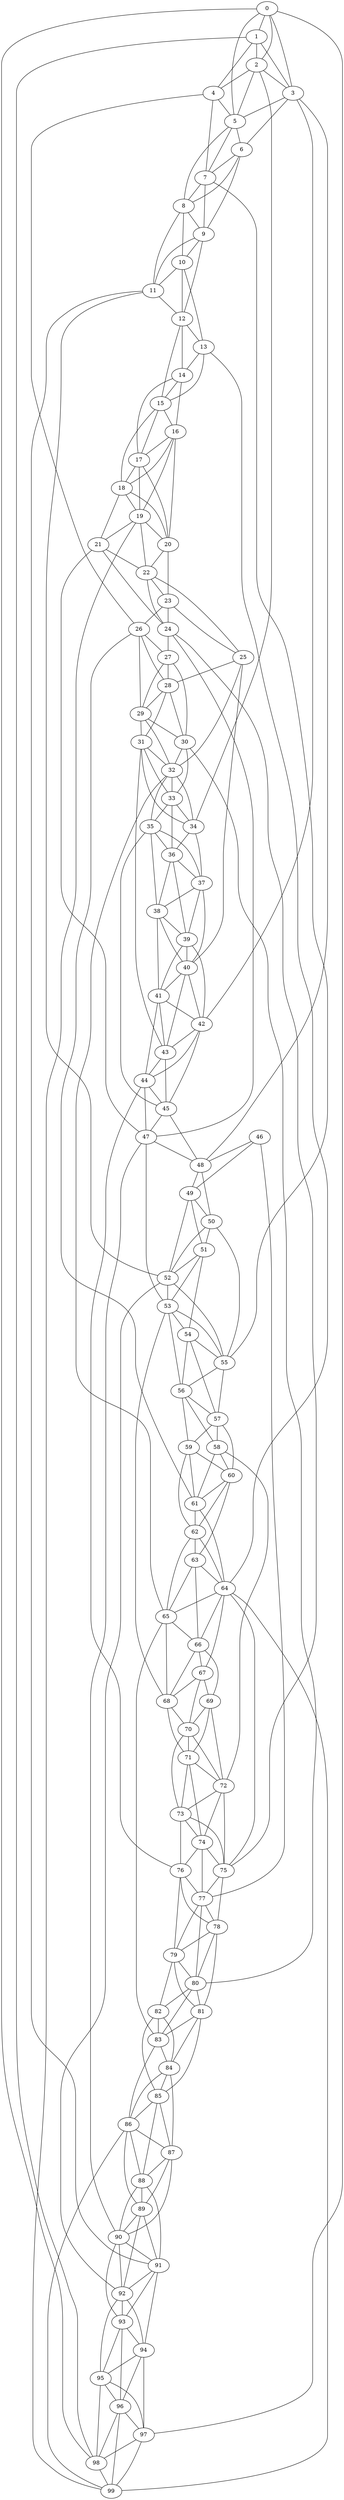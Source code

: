 strict graph "watts_strogatz_graph(100,6,0.1)" {
0;
1;
2;
3;
4;
5;
6;
7;
8;
9;
10;
11;
12;
13;
14;
15;
16;
17;
18;
19;
20;
21;
22;
23;
24;
25;
26;
27;
28;
29;
30;
31;
32;
33;
34;
35;
36;
37;
38;
39;
40;
41;
42;
43;
44;
45;
46;
47;
48;
49;
50;
51;
52;
53;
54;
55;
56;
57;
58;
59;
60;
61;
62;
63;
64;
65;
66;
67;
68;
69;
70;
71;
72;
73;
74;
75;
76;
77;
78;
79;
80;
81;
82;
83;
84;
85;
86;
87;
88;
89;
90;
91;
92;
93;
94;
95;
96;
97;
98;
99;
0 -- 1  [is_available=True, prob="0.0016511684473"];
0 -- 2  [is_available=True, prob="1.0"];
0 -- 3  [is_available=True, prob="0.408209456101"];
0 -- 5  [is_available=True, prob="0.637783721432"];
0 -- 97  [is_available=True, prob="0.925781547155"];
0 -- 98  [is_available=True, prob="1.0"];
1 -- 2  [is_available=True, prob="0.878967549847"];
1 -- 4  [is_available=True, prob="1.0"];
1 -- 98  [is_available=True, prob="0.131066842677"];
1 -- 3  [is_available=True, prob="0.596827892421"];
2 -- 34  [is_available=True, prob="0.933392320841"];
2 -- 3  [is_available=True, prob="1.0"];
2 -- 4  [is_available=True, prob="0.549585237991"];
2 -- 5  [is_available=True, prob="0.845011184155"];
3 -- 5  [is_available=True, prob="0.543986977788"];
3 -- 6  [is_available=True, prob="0.606034608239"];
3 -- 42  [is_available=True, prob="0.626032798516"];
3 -- 48  [is_available=True, prob="1.0"];
4 -- 5  [is_available=True, prob="0.0237808492551"];
4 -- 7  [is_available=True, prob="1.0"];
4 -- 26  [is_available=True, prob="1.0"];
5 -- 6  [is_available=True, prob="1.0"];
5 -- 7  [is_available=True, prob="0.693394454529"];
5 -- 8  [is_available=True, prob="0.416646541498"];
6 -- 7  [is_available=True, prob="1.0"];
6 -- 8  [is_available=True, prob="0.536167467252"];
6 -- 9  [is_available=True, prob="0.224222994362"];
7 -- 8  [is_available=True, prob="1.0"];
7 -- 9  [is_available=True, prob="0.791128827281"];
7 -- 55  [is_available=True, prob="0.503971540587"];
8 -- 9  [is_available=True, prob="0.452013813166"];
8 -- 10  [is_available=True, prob="0.282176310441"];
8 -- 11  [is_available=True, prob="0.241915321159"];
9 -- 10  [is_available=True, prob="0.377351033465"];
9 -- 11  [is_available=True, prob="0.834468965315"];
9 -- 12  [is_available=True, prob="0.324148223551"];
10 -- 11  [is_available=True, prob="0.976988637783"];
10 -- 12  [is_available=True, prob="0.525375731025"];
10 -- 13  [is_available=True, prob="0.991535727426"];
11 -- 12  [is_available=True, prob="0.0130870710547"];
11 -- 52  [is_available=True, prob="0.104585047744"];
11 -- 91  [is_available=True, prob="1.0"];
12 -- 13  [is_available=True, prob="0.520594805089"];
12 -- 14  [is_available=True, prob="1.0"];
12 -- 15  [is_available=True, prob="1.0"];
13 -- 64  [is_available=True, prob="1.0"];
13 -- 14  [is_available=True, prob="0.963660124555"];
13 -- 15  [is_available=True, prob="0.652401326655"];
14 -- 15  [is_available=True, prob="0.94415951339"];
14 -- 16  [is_available=True, prob="0.0173062588342"];
14 -- 17  [is_available=True, prob="0.657135598573"];
15 -- 16  [is_available=True, prob="0.660119653486"];
15 -- 17  [is_available=True, prob="0.532051866963"];
15 -- 18  [is_available=True, prob="0.190621095475"];
16 -- 17  [is_available=True, prob="1.0"];
16 -- 18  [is_available=True, prob="0.840266675597"];
16 -- 19  [is_available=True, prob="0.0100985487196"];
16 -- 20  [is_available=True, prob="0.705159146487"];
17 -- 18  [is_available=True, prob="0.339098399818"];
17 -- 19  [is_available=True, prob="1.0"];
17 -- 20  [is_available=True, prob="0.728279177932"];
18 -- 19  [is_available=True, prob="0.880364939845"];
18 -- 20  [is_available=True, prob="0.175992164372"];
18 -- 21  [is_available=True, prob="0.242972022561"];
19 -- 99  [is_available=True, prob="0.970966866693"];
19 -- 20  [is_available=True, prob="0.840569660749"];
19 -- 21  [is_available=True, prob="0.742202392166"];
19 -- 22  [is_available=True, prob="0.188786391342"];
20 -- 22  [is_available=True, prob="1.0"];
20 -- 23  [is_available=True, prob="1.0"];
21 -- 47  [is_available=True, prob="1.0"];
21 -- 22  [is_available=True, prob="0.423408266364"];
21 -- 24  [is_available=True, prob="0.297904564255"];
22 -- 23  [is_available=True, prob="0.150963036075"];
22 -- 24  [is_available=True, prob="0.163245444061"];
22 -- 25  [is_available=True, prob="0.548562356554"];
23 -- 24  [is_available=True, prob="1.0"];
23 -- 25  [is_available=True, prob="0.585685927589"];
23 -- 26  [is_available=True, prob="1.0"];
24 -- 75  [is_available=True, prob="0.319457052279"];
24 -- 47  [is_available=True, prob="0.823493527303"];
24 -- 27  [is_available=True, prob="0.271235484715"];
25 -- 32  [is_available=True, prob="0.148879409053"];
25 -- 40  [is_available=True, prob="0.201572935483"];
25 -- 28  [is_available=True, prob="1.0"];
26 -- 61  [is_available=True, prob="0.925242670605"];
26 -- 27  [is_available=True, prob="0.190588291611"];
26 -- 28  [is_available=True, prob="0.271682969514"];
26 -- 29  [is_available=True, prob="1.0"];
27 -- 28  [is_available=True, prob="1.0"];
27 -- 29  [is_available=True, prob="0.117124910777"];
27 -- 30  [is_available=True, prob="0.226691027044"];
28 -- 29  [is_available=True, prob="0.320094618785"];
28 -- 30  [is_available=True, prob="0.850856067556"];
28 -- 31  [is_available=True, prob="0.448793425908"];
29 -- 32  [is_available=True, prob="0.197084876701"];
29 -- 30  [is_available=True, prob="0.917075751774"];
29 -- 31  [is_available=True, prob="1.0"];
30 -- 32  [is_available=True, prob="0.194632301045"];
30 -- 33  [is_available=True, prob="0.813179105489"];
30 -- 80  [is_available=True, prob="0.497327836367"];
31 -- 32  [is_available=True, prob="1.0"];
31 -- 33  [is_available=True, prob="0.99820050985"];
31 -- 34  [is_available=True, prob="0.439759085683"];
31 -- 43  [is_available=True, prob="0.246839437835"];
32 -- 33  [is_available=True, prob="0.966961945929"];
32 -- 34  [is_available=True, prob="0.648519792349"];
32 -- 35  [is_available=True, prob="0.563892741082"];
32 -- 65  [is_available=True, prob="0.567790096902"];
33 -- 34  [is_available=True, prob="0.684179284932"];
33 -- 35  [is_available=True, prob="0.550209226754"];
33 -- 36  [is_available=True, prob="0.0719631089277"];
34 -- 36  [is_available=True, prob="1.0"];
34 -- 37  [is_available=True, prob="0.0863988786364"];
35 -- 36  [is_available=True, prob="0.94872936232"];
35 -- 37  [is_available=True, prob="0.838951953483"];
35 -- 38  [is_available=True, prob="0.0905346599179"];
35 -- 45  [is_available=True, prob="0.964218601611"];
36 -- 37  [is_available=True, prob="0.710779441877"];
36 -- 38  [is_available=True, prob="0.208599996871"];
36 -- 39  [is_available=True, prob="1.0"];
37 -- 38  [is_available=True, prob="1.0"];
37 -- 39  [is_available=True, prob="0.872866840213"];
37 -- 40  [is_available=True, prob="0.771834362965"];
38 -- 39  [is_available=True, prob="1.0"];
38 -- 40  [is_available=True, prob="0.706666133588"];
38 -- 41  [is_available=True, prob="0.382087546204"];
39 -- 40  [is_available=True, prob="1.0"];
39 -- 41  [is_available=True, prob="0.876362357071"];
39 -- 42  [is_available=True, prob="1.0"];
40 -- 41  [is_available=True, prob="0.720593597824"];
40 -- 42  [is_available=True, prob="0.292645544035"];
40 -- 43  [is_available=True, prob="0.568910451482"];
41 -- 42  [is_available=True, prob="0.234002643492"];
41 -- 43  [is_available=True, prob="1.0"];
41 -- 44  [is_available=True, prob="1.0"];
42 -- 43  [is_available=True, prob="0.374856058561"];
42 -- 44  [is_available=True, prob="0.187556794504"];
42 -- 45  [is_available=True, prob="0.458454132866"];
43 -- 44  [is_available=True, prob="1.0"];
43 -- 45  [is_available=True, prob="0.342773149548"];
44 -- 76  [is_available=True, prob="1.0"];
44 -- 45  [is_available=True, prob="1.0"];
44 -- 47  [is_available=True, prob="0.683323407429"];
45 -- 47  [is_available=True, prob="0.381433055893"];
45 -- 48  [is_available=True, prob="0.430738559671"];
46 -- 77  [is_available=True, prob="0.625073172844"];
46 -- 48  [is_available=True, prob="0.401450728032"];
46 -- 49  [is_available=True, prob="0.0993716394517"];
47 -- 48  [is_available=True, prob="1.0"];
47 -- 90  [is_available=True, prob="0.797349340074"];
47 -- 53  [is_available=True, prob="0.685666689147"];
48 -- 49  [is_available=True, prob="0.61915029218"];
48 -- 50  [is_available=True, prob="1.0"];
49 -- 50  [is_available=True, prob="1.0"];
49 -- 51  [is_available=True, prob="1.0"];
49 -- 52  [is_available=True, prob="0.934689434601"];
50 -- 51  [is_available=True, prob="1.0"];
50 -- 52  [is_available=True, prob="0.850400743988"];
50 -- 55  [is_available=True, prob="0.734165827527"];
51 -- 52  [is_available=True, prob="0.560675037544"];
51 -- 53  [is_available=True, prob="0.0213064621945"];
51 -- 54  [is_available=True, prob="0.586486300908"];
52 -- 53  [is_available=True, prob="0.492159318536"];
52 -- 55  [is_available=True, prob="1.0"];
52 -- 92  [is_available=True, prob="0.111826552417"];
53 -- 68  [is_available=True, prob="1.0"];
53 -- 54  [is_available=True, prob="1.0"];
53 -- 55  [is_available=True, prob="0.985986353249"];
53 -- 56  [is_available=True, prob="1.0"];
54 -- 55  [is_available=True, prob="0.910072564777"];
54 -- 56  [is_available=True, prob="0.96263070078"];
54 -- 57  [is_available=True, prob="0.423294256426"];
55 -- 56  [is_available=True, prob="0.96744897673"];
55 -- 57  [is_available=True, prob="0.151299681989"];
56 -- 57  [is_available=True, prob="1.0"];
56 -- 58  [is_available=True, prob="0.544332054241"];
56 -- 59  [is_available=True, prob="0.799463344782"];
57 -- 58  [is_available=True, prob="0.886575273366"];
57 -- 59  [is_available=True, prob="1.0"];
57 -- 60  [is_available=True, prob="0.660246119652"];
58 -- 72  [is_available=True, prob="0.847288699711"];
58 -- 60  [is_available=True, prob="1.0"];
58 -- 61  [is_available=True, prob="0.167490799361"];
59 -- 60  [is_available=True, prob="0.0519178466398"];
59 -- 61  [is_available=True, prob="0.148060089952"];
59 -- 62  [is_available=True, prob="0.856334036947"];
60 -- 61  [is_available=True, prob="0.982506620977"];
60 -- 62  [is_available=True, prob="0.229454841732"];
60 -- 63  [is_available=True, prob="0.0548312819303"];
61 -- 64  [is_available=True, prob="0.316997936704"];
61 -- 62  [is_available=True, prob="0.763557828249"];
62 -- 64  [is_available=True, prob="1.0"];
62 -- 65  [is_available=True, prob="0.723941395194"];
62 -- 63  [is_available=True, prob="0.435964742698"];
63 -- 64  [is_available=True, prob="0.333651262843"];
63 -- 65  [is_available=True, prob="1.0"];
63 -- 66  [is_available=True, prob="0.926110773976"];
64 -- 65  [is_available=True, prob="1.0"];
64 -- 66  [is_available=True, prob="0.992072146414"];
64 -- 67  [is_available=True, prob="0.592135450725"];
64 -- 75  [is_available=True, prob="0.58023031979"];
64 -- 99  [is_available=True, prob="0.641962347927"];
65 -- 66  [is_available=True, prob="1.0"];
65 -- 68  [is_available=True, prob="0.0337010723157"];
65 -- 83  [is_available=True, prob="0.812346588013"];
66 -- 67  [is_available=True, prob="1.0"];
66 -- 68  [is_available=True, prob="0.121879132522"];
66 -- 69  [is_available=True, prob="0.669317734325"];
67 -- 68  [is_available=True, prob="1.0"];
67 -- 69  [is_available=True, prob="0.352820263118"];
67 -- 70  [is_available=True, prob="0.755087303961"];
68 -- 70  [is_available=True, prob="0.0385551708089"];
68 -- 71  [is_available=True, prob="0.965066101779"];
69 -- 70  [is_available=True, prob="0.883352051454"];
69 -- 71  [is_available=True, prob="0.192326963884"];
69 -- 72  [is_available=True, prob="0.125731780788"];
70 -- 71  [is_available=True, prob="0.187964498323"];
70 -- 72  [is_available=True, prob="0.869810257911"];
70 -- 73  [is_available=True, prob="0.972715861344"];
71 -- 72  [is_available=True, prob="0.124148550941"];
71 -- 73  [is_available=True, prob="1.0"];
71 -- 74  [is_available=True, prob="0.370401190237"];
72 -- 73  [is_available=True, prob="0.516922953796"];
72 -- 74  [is_available=True, prob="0.555531890866"];
72 -- 75  [is_available=True, prob="0.318243581557"];
73 -- 74  [is_available=True, prob="1.0"];
73 -- 75  [is_available=True, prob="0.35964834653"];
73 -- 76  [is_available=True, prob="0.219266814694"];
74 -- 75  [is_available=True, prob="0.960248162485"];
74 -- 76  [is_available=True, prob="0.283633728386"];
74 -- 77  [is_available=True, prob="0.185544605088"];
75 -- 77  [is_available=True, prob="0.908271520062"];
75 -- 78  [is_available=True, prob="1.0"];
76 -- 77  [is_available=True, prob="0.769042774012"];
76 -- 78  [is_available=True, prob="0.840758162113"];
76 -- 79  [is_available=True, prob="0.28461209987"];
77 -- 78  [is_available=True, prob="1.0"];
77 -- 79  [is_available=True, prob="1.0"];
77 -- 80  [is_available=True, prob="0.655500972764"];
78 -- 79  [is_available=True, prob="1.0"];
78 -- 80  [is_available=True, prob="0.321542997393"];
78 -- 81  [is_available=True, prob="0.652620018014"];
79 -- 80  [is_available=True, prob="0.757926104752"];
79 -- 81  [is_available=True, prob="0.676244400347"];
79 -- 82  [is_available=True, prob="0.919910987506"];
80 -- 81  [is_available=True, prob="0.789384656422"];
80 -- 82  [is_available=True, prob="1.0"];
80 -- 83  [is_available=True, prob="0.964700968434"];
81 -- 83  [is_available=True, prob="1.0"];
81 -- 84  [is_available=True, prob="1.0"];
81 -- 85  [is_available=True, prob="0.478541011674"];
82 -- 83  [is_available=True, prob="1.0"];
82 -- 84  [is_available=True, prob="1.0"];
82 -- 85  [is_available=True, prob="0.267840892832"];
83 -- 84  [is_available=True, prob="1.0"];
83 -- 86  [is_available=True, prob="0.545337850344"];
84 -- 85  [is_available=True, prob="0.881543420372"];
84 -- 86  [is_available=True, prob="1.0"];
84 -- 87  [is_available=True, prob="0.252598148513"];
85 -- 86  [is_available=True, prob="0.333793221111"];
85 -- 87  [is_available=True, prob="0.789000844994"];
85 -- 88  [is_available=True, prob="0.439317883701"];
86 -- 99  [is_available=True, prob="0.832335988516"];
86 -- 87  [is_available=True, prob="1.0"];
86 -- 88  [is_available=True, prob="0.85310735241"];
86 -- 89  [is_available=True, prob="1.0"];
87 -- 88  [is_available=True, prob="0.70513904361"];
87 -- 89  [is_available=True, prob="1.0"];
87 -- 90  [is_available=True, prob="0.633863901992"];
88 -- 89  [is_available=True, prob="0.869293696962"];
88 -- 90  [is_available=True, prob="0.493805433613"];
88 -- 91  [is_available=True, prob="0.744774303824"];
89 -- 90  [is_available=True, prob="0.705517477635"];
89 -- 91  [is_available=True, prob="0.515905980373"];
89 -- 92  [is_available=True, prob="0.840790518187"];
90 -- 91  [is_available=True, prob="0.488187222377"];
90 -- 92  [is_available=True, prob="0.406188754515"];
90 -- 93  [is_available=True, prob="0.989251797241"];
91 -- 92  [is_available=True, prob="0.114100668169"];
91 -- 93  [is_available=True, prob="0.908954510477"];
91 -- 94  [is_available=True, prob="0.376915933743"];
92 -- 93  [is_available=True, prob="0.792728802546"];
92 -- 94  [is_available=True, prob="0.403942119317"];
92 -- 95  [is_available=True, prob="0.433714327213"];
93 -- 96  [is_available=True, prob="0.417946757865"];
93 -- 94  [is_available=True, prob="0.661898808411"];
93 -- 95  [is_available=True, prob="0.555697728503"];
94 -- 96  [is_available=True, prob="0.304881797574"];
94 -- 97  [is_available=True, prob="1.0"];
94 -- 95  [is_available=True, prob="0.227486929229"];
95 -- 96  [is_available=True, prob="0.996601464622"];
95 -- 97  [is_available=True, prob="1.0"];
95 -- 98  [is_available=True, prob="0.682687709267"];
96 -- 97  [is_available=True, prob="0.589156533578"];
96 -- 98  [is_available=True, prob="0.679008556095"];
96 -- 99  [is_available=True, prob="0.19122234464"];
97 -- 98  [is_available=True, prob="0.0671259336907"];
97 -- 99  [is_available=True, prob="0.721742014895"];
98 -- 99  [is_available=True, prob="0.265017006622"];
}
